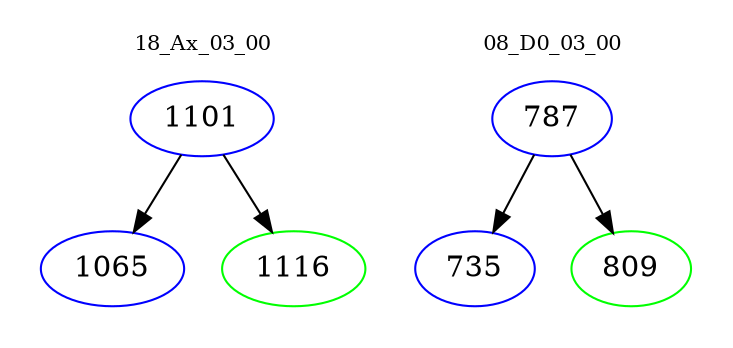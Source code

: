 digraph{
subgraph cluster_0 {
color = white
label = "18_Ax_03_00";
fontsize=10;
T0_1101 [label="1101", color="blue"]
T0_1101 -> T0_1065 [color="black"]
T0_1065 [label="1065", color="blue"]
T0_1101 -> T0_1116 [color="black"]
T0_1116 [label="1116", color="green"]
}
subgraph cluster_1 {
color = white
label = "08_D0_03_00";
fontsize=10;
T1_787 [label="787", color="blue"]
T1_787 -> T1_735 [color="black"]
T1_735 [label="735", color="blue"]
T1_787 -> T1_809 [color="black"]
T1_809 [label="809", color="green"]
}
}
